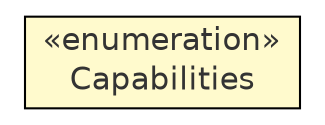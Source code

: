 #!/usr/local/bin/dot
#
# Class diagram 
# Generated by UmlGraph version 4.8 (http://www.spinellis.gr/sw/umlgraph)
#

digraph G {
	edge [fontname="Helvetica",fontsize=10,labelfontname="Helvetica",labelfontsize=10];
	node [fontname="Helvetica",fontsize=10,shape=plaintext];
	rankdir=LR;
	ranksep=1;
	// com.xuggle.xuggler.ICodec.Capabilities
	c13100 [label=<<table border="0" cellborder="1" cellspacing="0" cellpadding="2" port="p" bgcolor="lemonChiffon" href="./ICodec.Capabilities.html">
		<tr><td><table border="0" cellspacing="0" cellpadding="1">
			<tr><td> &laquo;enumeration&raquo; </td></tr>
			<tr><td> Capabilities </td></tr>
		</table></td></tr>
		</table>>, fontname="Helvetica", fontcolor="grey20", fontsize=15.0];
}

